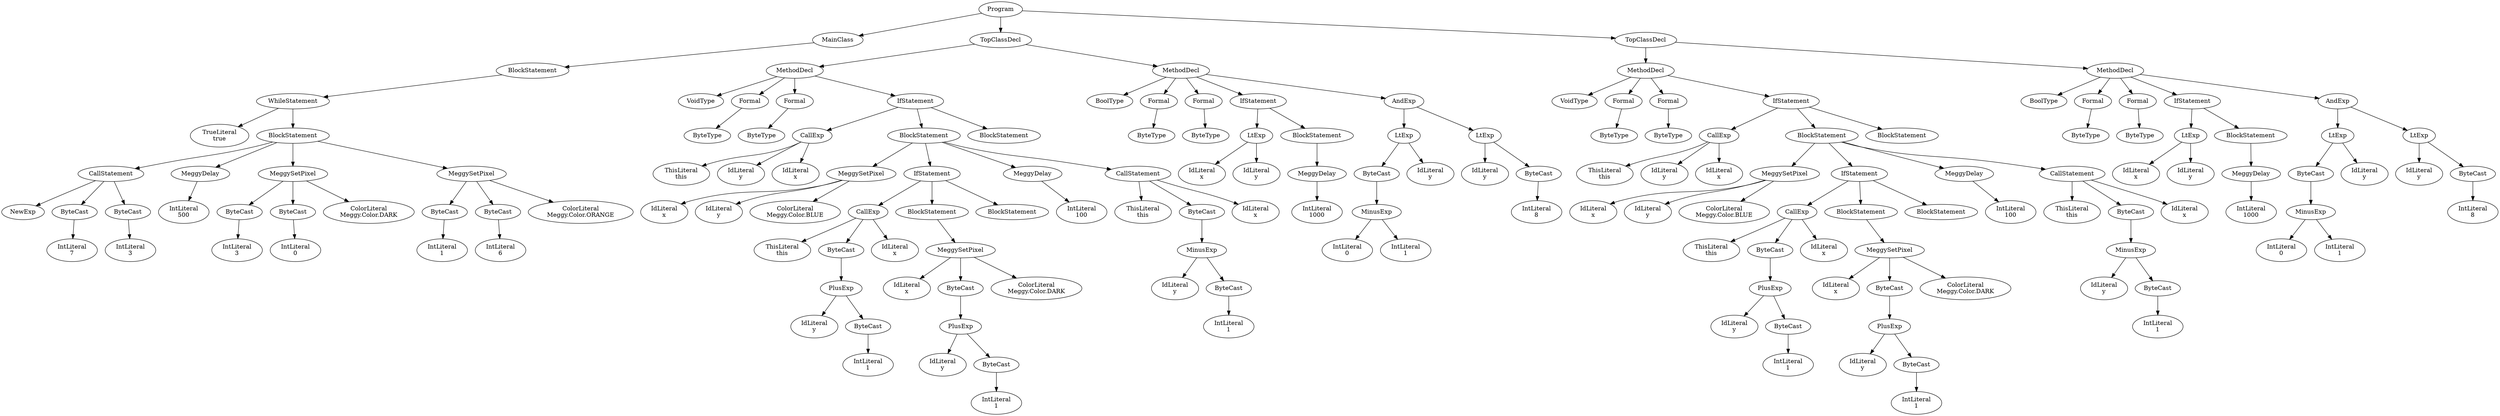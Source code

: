 digraph ASTGraph {
0 [ label="Program" ];
1 [ label="MainClass" ];
0 -> 1
2 [ label="BlockStatement" ];
1 -> 2
3 [ label="WhileStatement" ];
2 -> 3
4 [ label="TrueLiteral\ntrue" ];
3 -> 4
5 [ label="BlockStatement" ];
3 -> 5
6 [ label="CallStatement" ];
5 -> 6
7 [ label="NewExp" ];
6 -> 7
8 [ label="ByteCast" ];
6 -> 8
9 [ label="IntLiteral\n7" ];
8 -> 9
10 [ label="ByteCast" ];
6 -> 10
11 [ label="IntLiteral\n3" ];
10 -> 11
12 [ label="MeggyDelay" ];
5 -> 12
13 [ label="IntLiteral\n500" ];
12 -> 13
14 [ label="MeggySetPixel" ];
5 -> 14
15 [ label="ByteCast" ];
14 -> 15
16 [ label="IntLiteral\n3" ];
15 -> 16
17 [ label="ByteCast" ];
14 -> 17
18 [ label="IntLiteral\n0" ];
17 -> 18
19 [ label="ColorLiteral\nMeggy.Color.DARK" ];
14 -> 19
20 [ label="MeggySetPixel" ];
5 -> 20
21 [ label="ByteCast" ];
20 -> 21
22 [ label="IntLiteral\n1" ];
21 -> 22
23 [ label="ByteCast" ];
20 -> 23
24 [ label="IntLiteral\n6" ];
23 -> 24
25 [ label="ColorLiteral\nMeggy.Color.ORANGE" ];
20 -> 25
26 [ label="TopClassDecl" ];
0 -> 26
27 [ label="MethodDecl" ];
26 -> 27
28 [ label="VoidType" ];
27 -> 28
29 [ label="Formal" ];
27 -> 29
30 [ label="ByteType" ];
29 -> 30
31 [ label="Formal" ];
27 -> 31
32 [ label="ByteType" ];
31 -> 32
33 [ label="IfStatement" ];
27 -> 33
34 [ label="CallExp" ];
33 -> 34
35 [ label="ThisLiteral\nthis" ];
34 -> 35
36 [ label="IdLiteral\ny" ];
34 -> 36
37 [ label="IdLiteral\nx" ];
34 -> 37
38 [ label="BlockStatement" ];
33 -> 38
39 [ label="MeggySetPixel" ];
38 -> 39
40 [ label="IdLiteral\nx" ];
39 -> 40
41 [ label="IdLiteral\ny" ];
39 -> 41
42 [ label="ColorLiteral\nMeggy.Color.BLUE" ];
39 -> 42
43 [ label="IfStatement" ];
38 -> 43
44 [ label="CallExp" ];
43 -> 44
45 [ label="ThisLiteral\nthis" ];
44 -> 45
46 [ label="ByteCast" ];
44 -> 46
47 [ label="PlusExp" ];
46 -> 47
48 [ label="IdLiteral\ny" ];
47 -> 48
49 [ label="ByteCast" ];
47 -> 49
50 [ label="IntLiteral\n1" ];
49 -> 50
51 [ label="IdLiteral\nx" ];
44 -> 51
52 [ label="BlockStatement" ];
43 -> 52
53 [ label="MeggySetPixel" ];
52 -> 53
54 [ label="IdLiteral\nx" ];
53 -> 54
55 [ label="ByteCast" ];
53 -> 55
56 [ label="PlusExp" ];
55 -> 56
57 [ label="IdLiteral\ny" ];
56 -> 57
58 [ label="ByteCast" ];
56 -> 58
59 [ label="IntLiteral\n1" ];
58 -> 59
60 [ label="ColorLiteral\nMeggy.Color.DARK" ];
53 -> 60
61 [ label="BlockStatement" ];
43 -> 61
62 [ label="MeggyDelay" ];
38 -> 62
63 [ label="IntLiteral\n100" ];
62 -> 63
64 [ label="CallStatement" ];
38 -> 64
65 [ label="ThisLiteral\nthis" ];
64 -> 65
66 [ label="ByteCast" ];
64 -> 66
67 [ label="MinusExp" ];
66 -> 67
68 [ label="IdLiteral\ny" ];
67 -> 68
69 [ label="ByteCast" ];
67 -> 69
70 [ label="IntLiteral\n1" ];
69 -> 70
71 [ label="IdLiteral\nx" ];
64 -> 71
72 [ label="BlockStatement" ];
33 -> 72
73 [ label="MethodDecl" ];
26 -> 73
74 [ label="BoolType" ];
73 -> 74
75 [ label="Formal" ];
73 -> 75
76 [ label="ByteType" ];
75 -> 76
77 [ label="Formal" ];
73 -> 77
78 [ label="ByteType" ];
77 -> 78
79 [ label="IfStatement" ];
73 -> 79
80 [ label="LtExp" ];
79 -> 80
81 [ label="IdLiteral\nx" ];
80 -> 81
82 [ label="IdLiteral\ny" ];
80 -> 82
83 [ label="BlockStatement" ];
79 -> 83
84 [ label="MeggyDelay" ];
83 -> 84
85 [ label="IntLiteral\n1000" ];
84 -> 85
86 [ label="AndExp" ];
73 -> 86
87 [ label="LtExp" ];
86 -> 87
88 [ label="ByteCast" ];
87 -> 88
89 [ label="MinusExp" ];
88 -> 89
90 [ label="IntLiteral\n0" ];
89 -> 90
91 [ label="IntLiteral\n1" ];
89 -> 91
92 [ label="IdLiteral\ny" ];
87 -> 92
93 [ label="LtExp" ];
86 -> 93
94 [ label="IdLiteral\ny" ];
93 -> 94
95 [ label="ByteCast" ];
93 -> 95
96 [ label="IntLiteral\n8" ];
95 -> 96
97 [ label="TopClassDecl" ];
0 -> 97
98 [ label="MethodDecl" ];
97 -> 98
99 [ label="VoidType" ];
98 -> 99
100 [ label="Formal" ];
98 -> 100
101 [ label="ByteType" ];
100 -> 101
102 [ label="Formal" ];
98 -> 102
103 [ label="ByteType" ];
102 -> 103
104 [ label="IfStatement" ];
98 -> 104
105 [ label="CallExp" ];
104 -> 105
106 [ label="ThisLiteral\nthis" ];
105 -> 106
107 [ label="IdLiteral\ny" ];
105 -> 107
108 [ label="IdLiteral\nx" ];
105 -> 108
109 [ label="BlockStatement" ];
104 -> 109
110 [ label="MeggySetPixel" ];
109 -> 110
111 [ label="IdLiteral\nx" ];
110 -> 111
112 [ label="IdLiteral\ny" ];
110 -> 112
113 [ label="ColorLiteral\nMeggy.Color.BLUE" ];
110 -> 113
114 [ label="IfStatement" ];
109 -> 114
115 [ label="CallExp" ];
114 -> 115
116 [ label="ThisLiteral\nthis" ];
115 -> 116
117 [ label="ByteCast" ];
115 -> 117
118 [ label="PlusExp" ];
117 -> 118
119 [ label="IdLiteral\ny" ];
118 -> 119
120 [ label="ByteCast" ];
118 -> 120
121 [ label="IntLiteral\n1" ];
120 -> 121
122 [ label="IdLiteral\nx" ];
115 -> 122
123 [ label="BlockStatement" ];
114 -> 123
124 [ label="MeggySetPixel" ];
123 -> 124
125 [ label="IdLiteral\nx" ];
124 -> 125
126 [ label="ByteCast" ];
124 -> 126
127 [ label="PlusExp" ];
126 -> 127
128 [ label="IdLiteral\ny" ];
127 -> 128
129 [ label="ByteCast" ];
127 -> 129
130 [ label="IntLiteral\n1" ];
129 -> 130
131 [ label="ColorLiteral\nMeggy.Color.DARK" ];
124 -> 131
132 [ label="BlockStatement" ];
114 -> 132
133 [ label="MeggyDelay" ];
109 -> 133
134 [ label="IntLiteral\n100" ];
133 -> 134
135 [ label="CallStatement" ];
109 -> 135
136 [ label="ThisLiteral\nthis" ];
135 -> 136
137 [ label="ByteCast" ];
135 -> 137
138 [ label="MinusExp" ];
137 -> 138
139 [ label="IdLiteral\ny" ];
138 -> 139
140 [ label="ByteCast" ];
138 -> 140
141 [ label="IntLiteral\n1" ];
140 -> 141
142 [ label="IdLiteral\nx" ];
135 -> 142
143 [ label="BlockStatement" ];
104 -> 143
144 [ label="MethodDecl" ];
97 -> 144
145 [ label="BoolType" ];
144 -> 145
146 [ label="Formal" ];
144 -> 146
147 [ label="ByteType" ];
146 -> 147
148 [ label="Formal" ];
144 -> 148
149 [ label="ByteType" ];
148 -> 149
150 [ label="IfStatement" ];
144 -> 150
151 [ label="LtExp" ];
150 -> 151
152 [ label="IdLiteral\nx" ];
151 -> 152
153 [ label="IdLiteral\ny" ];
151 -> 153
154 [ label="BlockStatement" ];
150 -> 154
155 [ label="MeggyDelay" ];
154 -> 155
156 [ label="IntLiteral\n1000" ];
155 -> 156
157 [ label="AndExp" ];
144 -> 157
158 [ label="LtExp" ];
157 -> 158
159 [ label="ByteCast" ];
158 -> 159
160 [ label="MinusExp" ];
159 -> 160
161 [ label="IntLiteral\n0" ];
160 -> 161
162 [ label="IntLiteral\n1" ];
160 -> 162
163 [ label="IdLiteral\ny" ];
158 -> 163
164 [ label="LtExp" ];
157 -> 164
165 [ label="IdLiteral\ny" ];
164 -> 165
166 [ label="ByteCast" ];
164 -> 166
167 [ label="IntLiteral\n8" ];
166 -> 167
}
